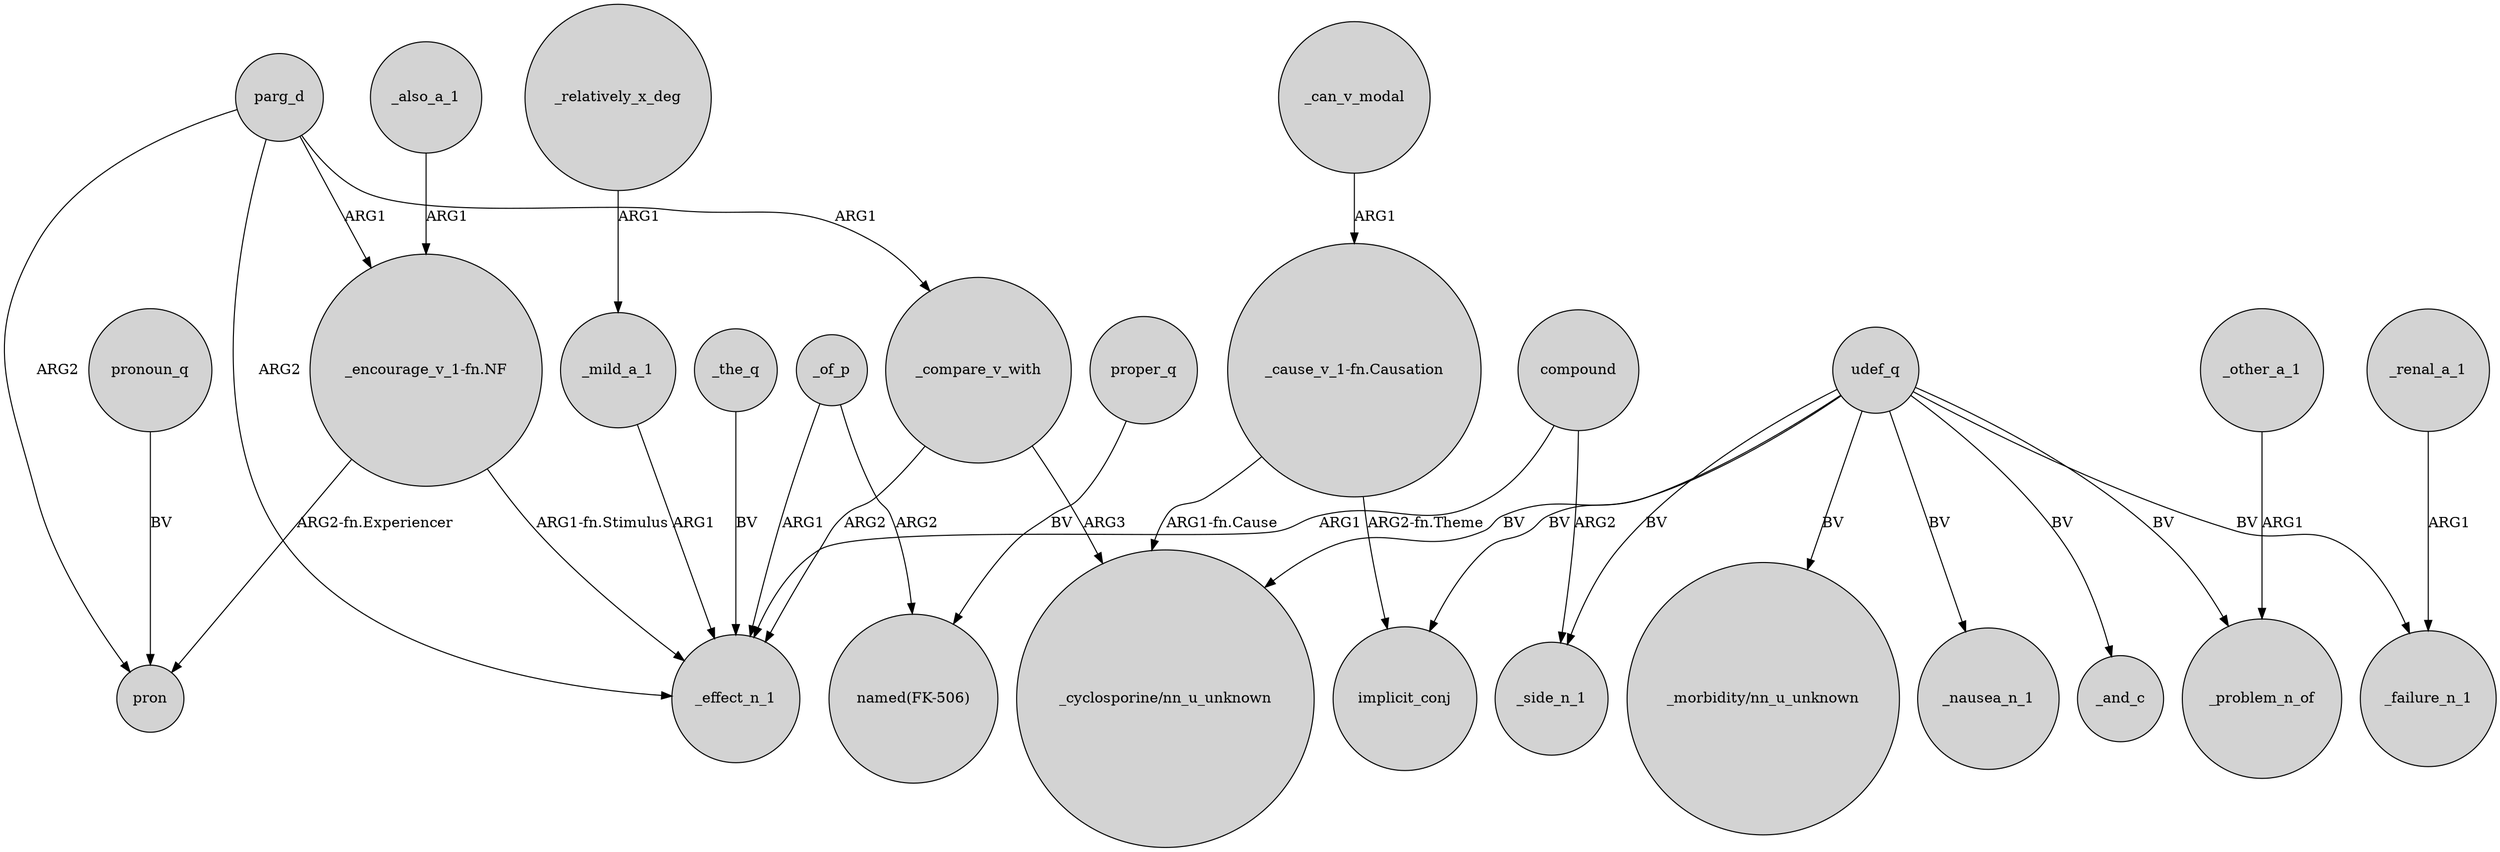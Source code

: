 digraph {
	node [shape=circle style=filled]
	_of_p -> _effect_n_1 [label=ARG1]
	_also_a_1 -> "_encourage_v_1-fn.NF" [label=ARG1]
	"_cause_v_1-fn.Causation" -> implicit_conj [label="ARG2-fn.Theme"]
	udef_q -> "_morbidity/nn_u_unknown" [label=BV]
	parg_d -> _effect_n_1 [label=ARG2]
	_of_p -> "named(FK-506)" [label=ARG2]
	"_cause_v_1-fn.Causation" -> "_cyclosporine/nn_u_unknown" [label="ARG1-fn.Cause"]
	compound -> _side_n_1 [label=ARG2]
	parg_d -> _compare_v_with [label=ARG1]
	udef_q -> _problem_n_of [label=BV]
	udef_q -> implicit_conj [label=BV]
	udef_q -> _side_n_1 [label=BV]
	parg_d -> pron [label=ARG2]
	udef_q -> "_cyclosporine/nn_u_unknown" [label=BV]
	pronoun_q -> pron [label=BV]
	parg_d -> "_encourage_v_1-fn.NF" [label=ARG1]
	_compare_v_with -> "_cyclosporine/nn_u_unknown" [label=ARG3]
	_the_q -> _effect_n_1 [label=BV]
	udef_q -> _nausea_n_1 [label=BV]
	udef_q -> _failure_n_1 [label=BV]
	proper_q -> "named(FK-506)" [label=BV]
	_mild_a_1 -> _effect_n_1 [label=ARG1]
	_relatively_x_deg -> _mild_a_1 [label=ARG1]
	_other_a_1 -> _problem_n_of [label=ARG1]
	_compare_v_with -> _effect_n_1 [label=ARG2]
	_can_v_modal -> "_cause_v_1-fn.Causation" [label=ARG1]
	_renal_a_1 -> _failure_n_1 [label=ARG1]
	udef_q -> _and_c [label=BV]
	"_encourage_v_1-fn.NF" -> pron [label="ARG2-fn.Experiencer"]
	compound -> _effect_n_1 [label=ARG1]
	"_encourage_v_1-fn.NF" -> _effect_n_1 [label="ARG1-fn.Stimulus"]
}
